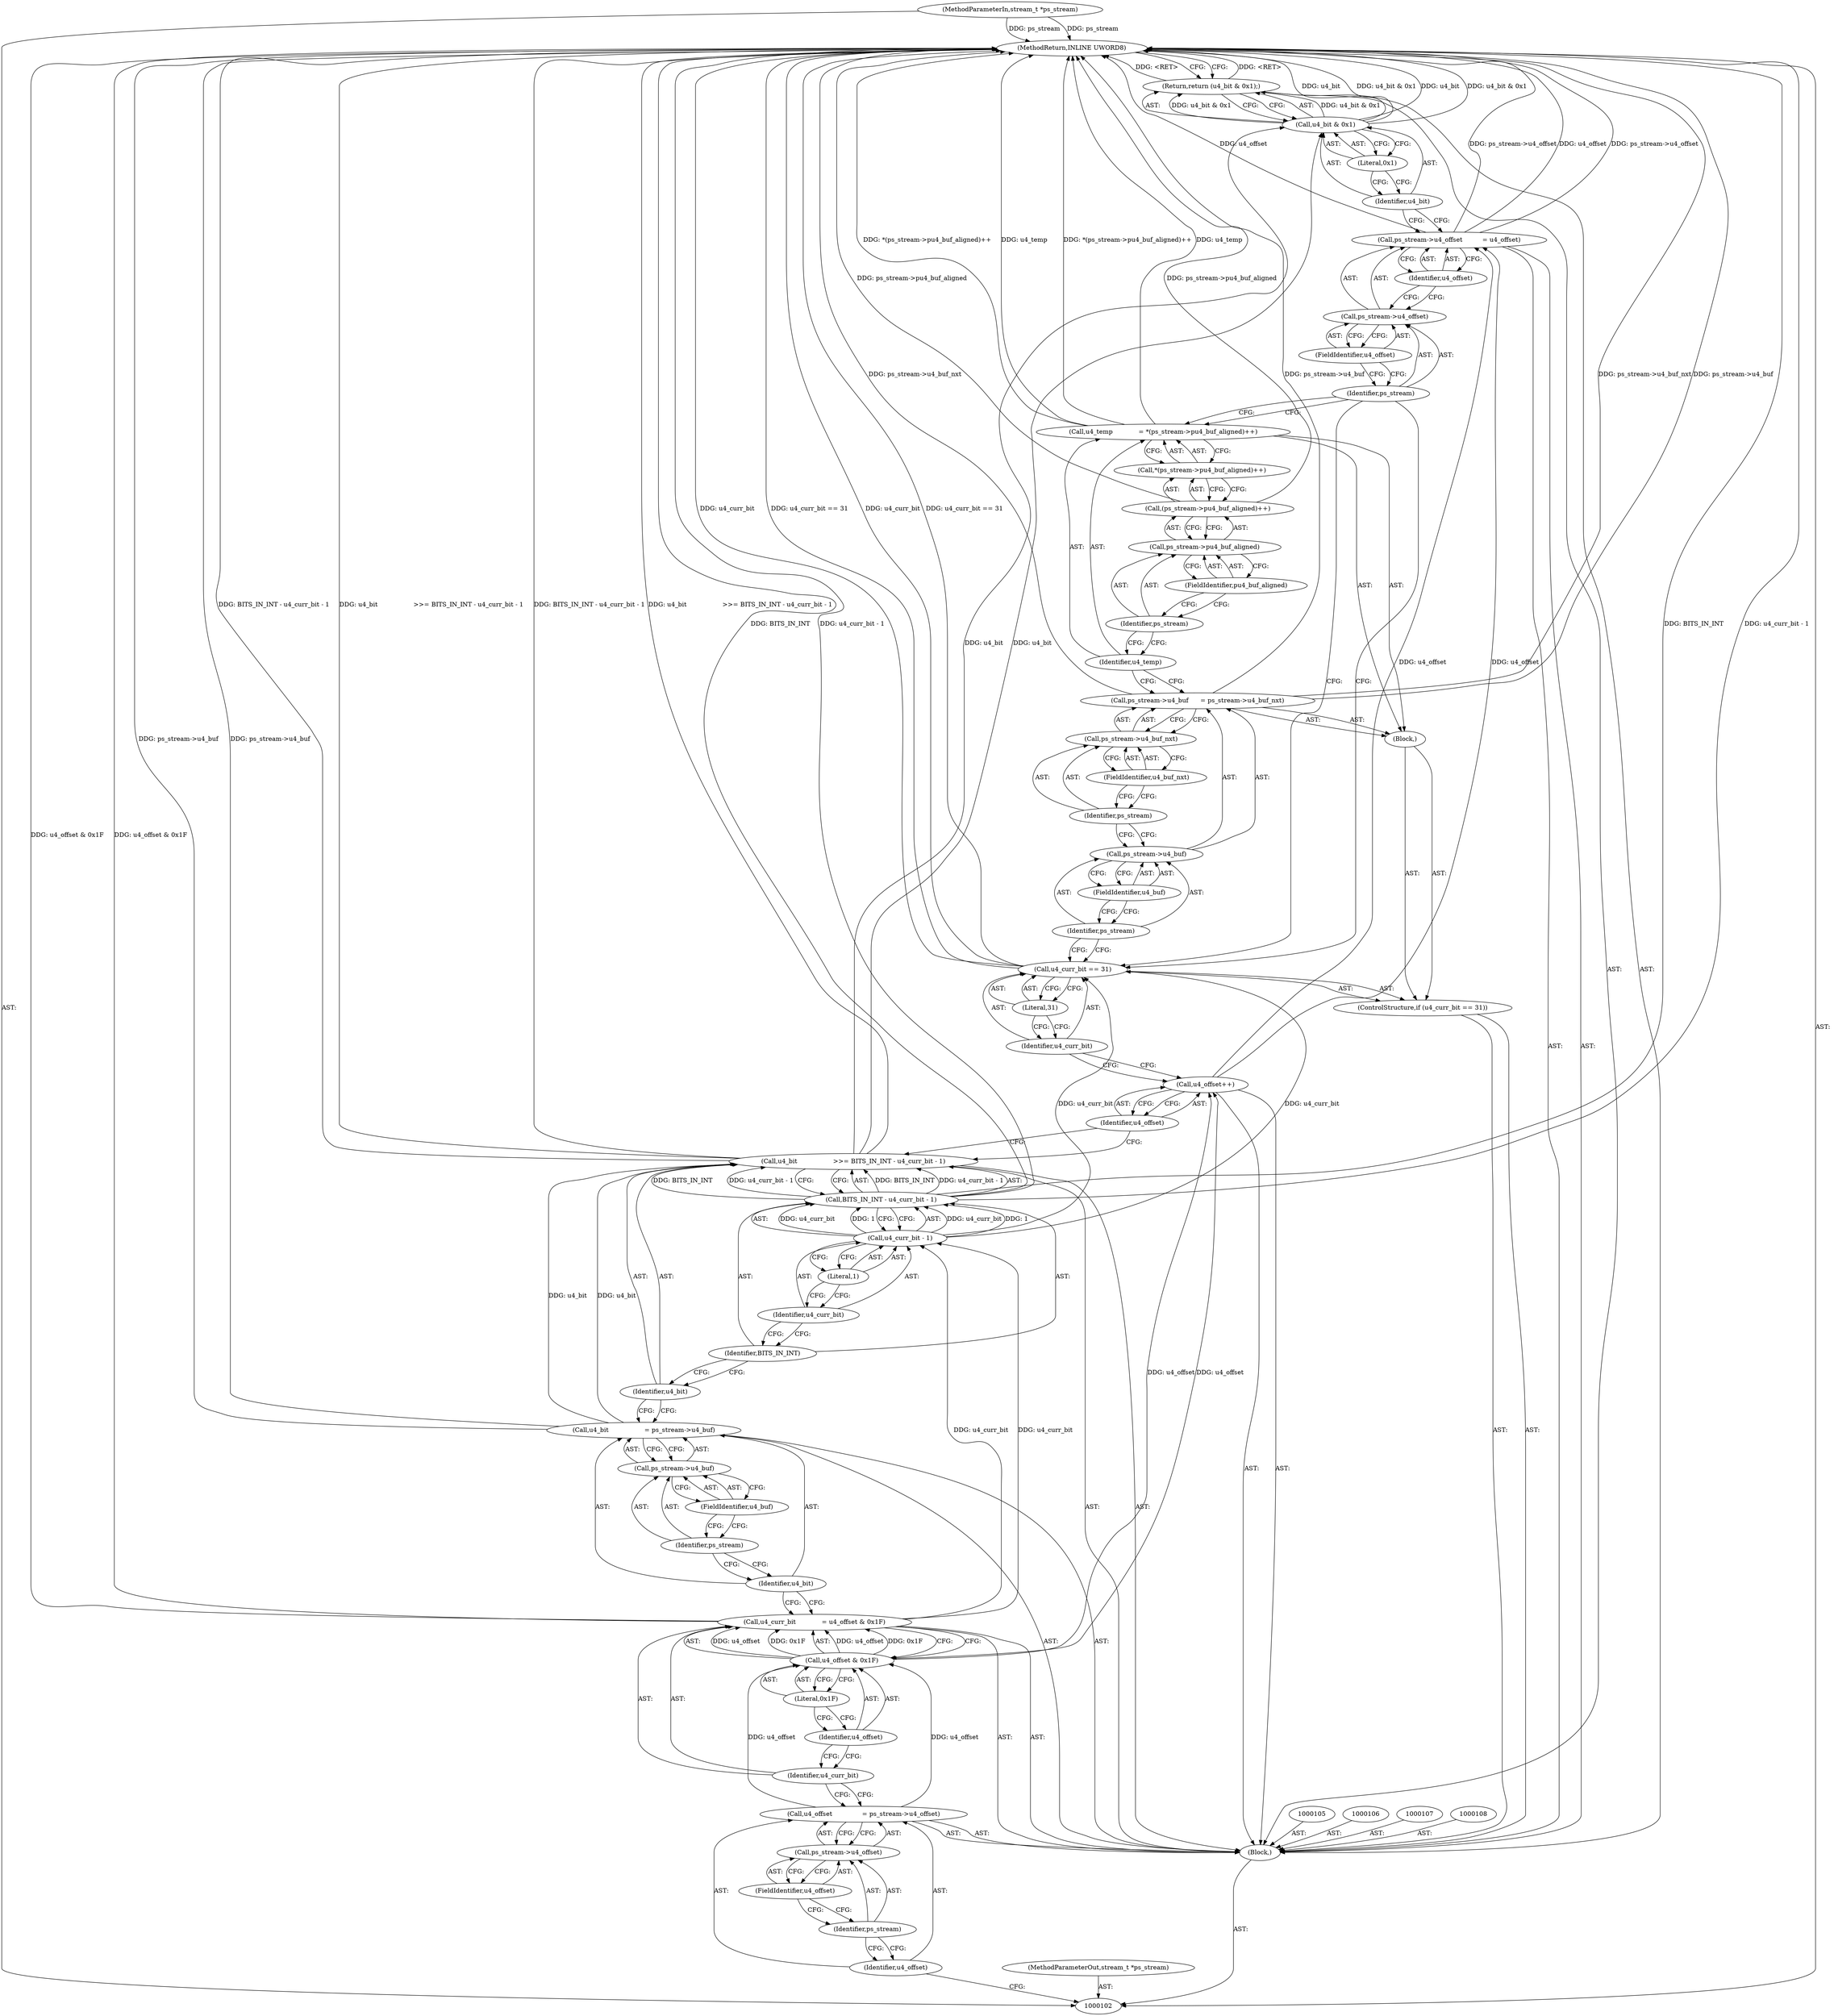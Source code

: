 digraph "1_Android_ffab15eb80630dc799eb410855c93525b75233c3_0" {
"1000161" [label="(MethodReturn,INLINE UWORD8)"];
"1000103" [label="(MethodParameterIn,stream_t *ps_stream)"];
"1000208" [label="(MethodParameterOut,stream_t *ps_stream)"];
"1000126" [label="(Call,BITS_IN_INT - u4_curr_bit - 1)"];
"1000127" [label="(Identifier,BITS_IN_INT)"];
"1000124" [label="(Call,u4_bit                  >>= BITS_IN_INT - u4_curr_bit - 1)"];
"1000125" [label="(Identifier,u4_bit)"];
"1000128" [label="(Call,u4_curr_bit - 1)"];
"1000129" [label="(Identifier,u4_curr_bit)"];
"1000130" [label="(Literal,1)"];
"1000131" [label="(Call,u4_offset++)"];
"1000132" [label="(Identifier,u4_offset)"];
"1000136" [label="(Literal,31)"];
"1000133" [label="(ControlStructure,if (u4_curr_bit == 31))"];
"1000134" [label="(Call,u4_curr_bit == 31)"];
"1000135" [label="(Identifier,u4_curr_bit)"];
"1000104" [label="(Block,)"];
"1000137" [label="(Block,)"];
"1000141" [label="(FieldIdentifier,u4_buf)"];
"1000142" [label="(Call,ps_stream->u4_buf_nxt)"];
"1000143" [label="(Identifier,ps_stream)"];
"1000144" [label="(FieldIdentifier,u4_buf_nxt)"];
"1000138" [label="(Call,ps_stream->u4_buf      = ps_stream->u4_buf_nxt)"];
"1000139" [label="(Call,ps_stream->u4_buf)"];
"1000140" [label="(Identifier,ps_stream)"];
"1000147" [label="(Call,*(ps_stream->pu4_buf_aligned)++)"];
"1000148" [label="(Call,(ps_stream->pu4_buf_aligned)++)"];
"1000149" [label="(Call,ps_stream->pu4_buf_aligned)"];
"1000150" [label="(Identifier,ps_stream)"];
"1000151" [label="(FieldIdentifier,pu4_buf_aligned)"];
"1000145" [label="(Call,u4_temp             = *(ps_stream->pu4_buf_aligned)++)"];
"1000146" [label="(Identifier,u4_temp)"];
"1000155" [label="(FieldIdentifier,u4_offset)"];
"1000156" [label="(Identifier,u4_offset)"];
"1000152" [label="(Call,ps_stream->u4_offset          = u4_offset)"];
"1000153" [label="(Call,ps_stream->u4_offset)"];
"1000154" [label="(Identifier,ps_stream)"];
"1000157" [label="(Return,return (u4_bit & 0x1);)"];
"1000160" [label="(Literal,0x1)"];
"1000158" [label="(Call,u4_bit & 0x1)"];
"1000159" [label="(Identifier,u4_bit)"];
"1000111" [label="(Call,ps_stream->u4_offset)"];
"1000112" [label="(Identifier,ps_stream)"];
"1000109" [label="(Call,u4_offset               = ps_stream->u4_offset)"];
"1000110" [label="(Identifier,u4_offset)"];
"1000113" [label="(FieldIdentifier,u4_offset)"];
"1000116" [label="(Call,u4_offset & 0x1F)"];
"1000117" [label="(Identifier,u4_offset)"];
"1000114" [label="(Call,u4_curr_bit             = u4_offset & 0x1F)"];
"1000115" [label="(Identifier,u4_curr_bit)"];
"1000118" [label="(Literal,0x1F)"];
"1000121" [label="(Call,ps_stream->u4_buf)"];
"1000122" [label="(Identifier,ps_stream)"];
"1000119" [label="(Call,u4_bit                  = ps_stream->u4_buf)"];
"1000120" [label="(Identifier,u4_bit)"];
"1000123" [label="(FieldIdentifier,u4_buf)"];
"1000161" -> "1000102"  [label="AST: "];
"1000161" -> "1000157"  [label="CFG: "];
"1000158" -> "1000161"  [label="DDG: u4_bit"];
"1000158" -> "1000161"  [label="DDG: u4_bit & 0x1"];
"1000124" -> "1000161"  [label="DDG: BITS_IN_INT - u4_curr_bit - 1"];
"1000124" -> "1000161"  [label="DDG: u4_bit                  >>= BITS_IN_INT - u4_curr_bit - 1"];
"1000138" -> "1000161"  [label="DDG: ps_stream->u4_buf_nxt"];
"1000138" -> "1000161"  [label="DDG: ps_stream->u4_buf"];
"1000119" -> "1000161"  [label="DDG: ps_stream->u4_buf"];
"1000134" -> "1000161"  [label="DDG: u4_curr_bit"];
"1000134" -> "1000161"  [label="DDG: u4_curr_bit == 31"];
"1000145" -> "1000161"  [label="DDG: u4_temp"];
"1000145" -> "1000161"  [label="DDG: *(ps_stream->pu4_buf_aligned)++"];
"1000103" -> "1000161"  [label="DDG: ps_stream"];
"1000148" -> "1000161"  [label="DDG: ps_stream->pu4_buf_aligned"];
"1000126" -> "1000161"  [label="DDG: BITS_IN_INT"];
"1000126" -> "1000161"  [label="DDG: u4_curr_bit - 1"];
"1000152" -> "1000161"  [label="DDG: ps_stream->u4_offset"];
"1000152" -> "1000161"  [label="DDG: u4_offset"];
"1000114" -> "1000161"  [label="DDG: u4_offset & 0x1F"];
"1000157" -> "1000161"  [label="DDG: <RET>"];
"1000103" -> "1000102"  [label="AST: "];
"1000103" -> "1000161"  [label="DDG: ps_stream"];
"1000208" -> "1000102"  [label="AST: "];
"1000126" -> "1000124"  [label="AST: "];
"1000126" -> "1000128"  [label="CFG: "];
"1000127" -> "1000126"  [label="AST: "];
"1000128" -> "1000126"  [label="AST: "];
"1000124" -> "1000126"  [label="CFG: "];
"1000126" -> "1000161"  [label="DDG: BITS_IN_INT"];
"1000126" -> "1000161"  [label="DDG: u4_curr_bit - 1"];
"1000126" -> "1000124"  [label="DDG: BITS_IN_INT"];
"1000126" -> "1000124"  [label="DDG: u4_curr_bit - 1"];
"1000128" -> "1000126"  [label="DDG: u4_curr_bit"];
"1000128" -> "1000126"  [label="DDG: 1"];
"1000127" -> "1000126"  [label="AST: "];
"1000127" -> "1000125"  [label="CFG: "];
"1000129" -> "1000127"  [label="CFG: "];
"1000124" -> "1000104"  [label="AST: "];
"1000124" -> "1000126"  [label="CFG: "];
"1000125" -> "1000124"  [label="AST: "];
"1000126" -> "1000124"  [label="AST: "];
"1000132" -> "1000124"  [label="CFG: "];
"1000124" -> "1000161"  [label="DDG: BITS_IN_INT - u4_curr_bit - 1"];
"1000124" -> "1000161"  [label="DDG: u4_bit                  >>= BITS_IN_INT - u4_curr_bit - 1"];
"1000119" -> "1000124"  [label="DDG: u4_bit"];
"1000126" -> "1000124"  [label="DDG: BITS_IN_INT"];
"1000126" -> "1000124"  [label="DDG: u4_curr_bit - 1"];
"1000124" -> "1000158"  [label="DDG: u4_bit"];
"1000125" -> "1000124"  [label="AST: "];
"1000125" -> "1000119"  [label="CFG: "];
"1000127" -> "1000125"  [label="CFG: "];
"1000128" -> "1000126"  [label="AST: "];
"1000128" -> "1000130"  [label="CFG: "];
"1000129" -> "1000128"  [label="AST: "];
"1000130" -> "1000128"  [label="AST: "];
"1000126" -> "1000128"  [label="CFG: "];
"1000128" -> "1000126"  [label="DDG: u4_curr_bit"];
"1000128" -> "1000126"  [label="DDG: 1"];
"1000114" -> "1000128"  [label="DDG: u4_curr_bit"];
"1000128" -> "1000134"  [label="DDG: u4_curr_bit"];
"1000129" -> "1000128"  [label="AST: "];
"1000129" -> "1000127"  [label="CFG: "];
"1000130" -> "1000129"  [label="CFG: "];
"1000130" -> "1000128"  [label="AST: "];
"1000130" -> "1000129"  [label="CFG: "];
"1000128" -> "1000130"  [label="CFG: "];
"1000131" -> "1000104"  [label="AST: "];
"1000131" -> "1000132"  [label="CFG: "];
"1000132" -> "1000131"  [label="AST: "];
"1000135" -> "1000131"  [label="CFG: "];
"1000116" -> "1000131"  [label="DDG: u4_offset"];
"1000131" -> "1000152"  [label="DDG: u4_offset"];
"1000132" -> "1000131"  [label="AST: "];
"1000132" -> "1000124"  [label="CFG: "];
"1000131" -> "1000132"  [label="CFG: "];
"1000136" -> "1000134"  [label="AST: "];
"1000136" -> "1000135"  [label="CFG: "];
"1000134" -> "1000136"  [label="CFG: "];
"1000133" -> "1000104"  [label="AST: "];
"1000134" -> "1000133"  [label="AST: "];
"1000137" -> "1000133"  [label="AST: "];
"1000134" -> "1000133"  [label="AST: "];
"1000134" -> "1000136"  [label="CFG: "];
"1000135" -> "1000134"  [label="AST: "];
"1000136" -> "1000134"  [label="AST: "];
"1000140" -> "1000134"  [label="CFG: "];
"1000154" -> "1000134"  [label="CFG: "];
"1000134" -> "1000161"  [label="DDG: u4_curr_bit"];
"1000134" -> "1000161"  [label="DDG: u4_curr_bit == 31"];
"1000128" -> "1000134"  [label="DDG: u4_curr_bit"];
"1000135" -> "1000134"  [label="AST: "];
"1000135" -> "1000131"  [label="CFG: "];
"1000136" -> "1000135"  [label="CFG: "];
"1000104" -> "1000102"  [label="AST: "];
"1000105" -> "1000104"  [label="AST: "];
"1000106" -> "1000104"  [label="AST: "];
"1000107" -> "1000104"  [label="AST: "];
"1000108" -> "1000104"  [label="AST: "];
"1000109" -> "1000104"  [label="AST: "];
"1000114" -> "1000104"  [label="AST: "];
"1000119" -> "1000104"  [label="AST: "];
"1000124" -> "1000104"  [label="AST: "];
"1000131" -> "1000104"  [label="AST: "];
"1000133" -> "1000104"  [label="AST: "];
"1000152" -> "1000104"  [label="AST: "];
"1000157" -> "1000104"  [label="AST: "];
"1000137" -> "1000133"  [label="AST: "];
"1000138" -> "1000137"  [label="AST: "];
"1000145" -> "1000137"  [label="AST: "];
"1000141" -> "1000139"  [label="AST: "];
"1000141" -> "1000140"  [label="CFG: "];
"1000139" -> "1000141"  [label="CFG: "];
"1000142" -> "1000138"  [label="AST: "];
"1000142" -> "1000144"  [label="CFG: "];
"1000143" -> "1000142"  [label="AST: "];
"1000144" -> "1000142"  [label="AST: "];
"1000138" -> "1000142"  [label="CFG: "];
"1000143" -> "1000142"  [label="AST: "];
"1000143" -> "1000139"  [label="CFG: "];
"1000144" -> "1000143"  [label="CFG: "];
"1000144" -> "1000142"  [label="AST: "];
"1000144" -> "1000143"  [label="CFG: "];
"1000142" -> "1000144"  [label="CFG: "];
"1000138" -> "1000137"  [label="AST: "];
"1000138" -> "1000142"  [label="CFG: "];
"1000139" -> "1000138"  [label="AST: "];
"1000142" -> "1000138"  [label="AST: "];
"1000146" -> "1000138"  [label="CFG: "];
"1000138" -> "1000161"  [label="DDG: ps_stream->u4_buf_nxt"];
"1000138" -> "1000161"  [label="DDG: ps_stream->u4_buf"];
"1000139" -> "1000138"  [label="AST: "];
"1000139" -> "1000141"  [label="CFG: "];
"1000140" -> "1000139"  [label="AST: "];
"1000141" -> "1000139"  [label="AST: "];
"1000143" -> "1000139"  [label="CFG: "];
"1000140" -> "1000139"  [label="AST: "];
"1000140" -> "1000134"  [label="CFG: "];
"1000141" -> "1000140"  [label="CFG: "];
"1000147" -> "1000145"  [label="AST: "];
"1000147" -> "1000148"  [label="CFG: "];
"1000148" -> "1000147"  [label="AST: "];
"1000145" -> "1000147"  [label="CFG: "];
"1000148" -> "1000147"  [label="AST: "];
"1000148" -> "1000149"  [label="CFG: "];
"1000149" -> "1000148"  [label="AST: "];
"1000147" -> "1000148"  [label="CFG: "];
"1000148" -> "1000161"  [label="DDG: ps_stream->pu4_buf_aligned"];
"1000149" -> "1000148"  [label="AST: "];
"1000149" -> "1000151"  [label="CFG: "];
"1000150" -> "1000149"  [label="AST: "];
"1000151" -> "1000149"  [label="AST: "];
"1000148" -> "1000149"  [label="CFG: "];
"1000150" -> "1000149"  [label="AST: "];
"1000150" -> "1000146"  [label="CFG: "];
"1000151" -> "1000150"  [label="CFG: "];
"1000151" -> "1000149"  [label="AST: "];
"1000151" -> "1000150"  [label="CFG: "];
"1000149" -> "1000151"  [label="CFG: "];
"1000145" -> "1000137"  [label="AST: "];
"1000145" -> "1000147"  [label="CFG: "];
"1000146" -> "1000145"  [label="AST: "];
"1000147" -> "1000145"  [label="AST: "];
"1000154" -> "1000145"  [label="CFG: "];
"1000145" -> "1000161"  [label="DDG: u4_temp"];
"1000145" -> "1000161"  [label="DDG: *(ps_stream->pu4_buf_aligned)++"];
"1000146" -> "1000145"  [label="AST: "];
"1000146" -> "1000138"  [label="CFG: "];
"1000150" -> "1000146"  [label="CFG: "];
"1000155" -> "1000153"  [label="AST: "];
"1000155" -> "1000154"  [label="CFG: "];
"1000153" -> "1000155"  [label="CFG: "];
"1000156" -> "1000152"  [label="AST: "];
"1000156" -> "1000153"  [label="CFG: "];
"1000152" -> "1000156"  [label="CFG: "];
"1000152" -> "1000104"  [label="AST: "];
"1000152" -> "1000156"  [label="CFG: "];
"1000153" -> "1000152"  [label="AST: "];
"1000156" -> "1000152"  [label="AST: "];
"1000159" -> "1000152"  [label="CFG: "];
"1000152" -> "1000161"  [label="DDG: ps_stream->u4_offset"];
"1000152" -> "1000161"  [label="DDG: u4_offset"];
"1000131" -> "1000152"  [label="DDG: u4_offset"];
"1000153" -> "1000152"  [label="AST: "];
"1000153" -> "1000155"  [label="CFG: "];
"1000154" -> "1000153"  [label="AST: "];
"1000155" -> "1000153"  [label="AST: "];
"1000156" -> "1000153"  [label="CFG: "];
"1000154" -> "1000153"  [label="AST: "];
"1000154" -> "1000145"  [label="CFG: "];
"1000154" -> "1000134"  [label="CFG: "];
"1000155" -> "1000154"  [label="CFG: "];
"1000157" -> "1000104"  [label="AST: "];
"1000157" -> "1000158"  [label="CFG: "];
"1000158" -> "1000157"  [label="AST: "];
"1000161" -> "1000157"  [label="CFG: "];
"1000157" -> "1000161"  [label="DDG: <RET>"];
"1000158" -> "1000157"  [label="DDG: u4_bit & 0x1"];
"1000160" -> "1000158"  [label="AST: "];
"1000160" -> "1000159"  [label="CFG: "];
"1000158" -> "1000160"  [label="CFG: "];
"1000158" -> "1000157"  [label="AST: "];
"1000158" -> "1000160"  [label="CFG: "];
"1000159" -> "1000158"  [label="AST: "];
"1000160" -> "1000158"  [label="AST: "];
"1000157" -> "1000158"  [label="CFG: "];
"1000158" -> "1000161"  [label="DDG: u4_bit"];
"1000158" -> "1000161"  [label="DDG: u4_bit & 0x1"];
"1000158" -> "1000157"  [label="DDG: u4_bit & 0x1"];
"1000124" -> "1000158"  [label="DDG: u4_bit"];
"1000159" -> "1000158"  [label="AST: "];
"1000159" -> "1000152"  [label="CFG: "];
"1000160" -> "1000159"  [label="CFG: "];
"1000111" -> "1000109"  [label="AST: "];
"1000111" -> "1000113"  [label="CFG: "];
"1000112" -> "1000111"  [label="AST: "];
"1000113" -> "1000111"  [label="AST: "];
"1000109" -> "1000111"  [label="CFG: "];
"1000112" -> "1000111"  [label="AST: "];
"1000112" -> "1000110"  [label="CFG: "];
"1000113" -> "1000112"  [label="CFG: "];
"1000109" -> "1000104"  [label="AST: "];
"1000109" -> "1000111"  [label="CFG: "];
"1000110" -> "1000109"  [label="AST: "];
"1000111" -> "1000109"  [label="AST: "];
"1000115" -> "1000109"  [label="CFG: "];
"1000109" -> "1000116"  [label="DDG: u4_offset"];
"1000110" -> "1000109"  [label="AST: "];
"1000110" -> "1000102"  [label="CFG: "];
"1000112" -> "1000110"  [label="CFG: "];
"1000113" -> "1000111"  [label="AST: "];
"1000113" -> "1000112"  [label="CFG: "];
"1000111" -> "1000113"  [label="CFG: "];
"1000116" -> "1000114"  [label="AST: "];
"1000116" -> "1000118"  [label="CFG: "];
"1000117" -> "1000116"  [label="AST: "];
"1000118" -> "1000116"  [label="AST: "];
"1000114" -> "1000116"  [label="CFG: "];
"1000116" -> "1000114"  [label="DDG: u4_offset"];
"1000116" -> "1000114"  [label="DDG: 0x1F"];
"1000109" -> "1000116"  [label="DDG: u4_offset"];
"1000116" -> "1000131"  [label="DDG: u4_offset"];
"1000117" -> "1000116"  [label="AST: "];
"1000117" -> "1000115"  [label="CFG: "];
"1000118" -> "1000117"  [label="CFG: "];
"1000114" -> "1000104"  [label="AST: "];
"1000114" -> "1000116"  [label="CFG: "];
"1000115" -> "1000114"  [label="AST: "];
"1000116" -> "1000114"  [label="AST: "];
"1000120" -> "1000114"  [label="CFG: "];
"1000114" -> "1000161"  [label="DDG: u4_offset & 0x1F"];
"1000116" -> "1000114"  [label="DDG: u4_offset"];
"1000116" -> "1000114"  [label="DDG: 0x1F"];
"1000114" -> "1000128"  [label="DDG: u4_curr_bit"];
"1000115" -> "1000114"  [label="AST: "];
"1000115" -> "1000109"  [label="CFG: "];
"1000117" -> "1000115"  [label="CFG: "];
"1000118" -> "1000116"  [label="AST: "];
"1000118" -> "1000117"  [label="CFG: "];
"1000116" -> "1000118"  [label="CFG: "];
"1000121" -> "1000119"  [label="AST: "];
"1000121" -> "1000123"  [label="CFG: "];
"1000122" -> "1000121"  [label="AST: "];
"1000123" -> "1000121"  [label="AST: "];
"1000119" -> "1000121"  [label="CFG: "];
"1000122" -> "1000121"  [label="AST: "];
"1000122" -> "1000120"  [label="CFG: "];
"1000123" -> "1000122"  [label="CFG: "];
"1000119" -> "1000104"  [label="AST: "];
"1000119" -> "1000121"  [label="CFG: "];
"1000120" -> "1000119"  [label="AST: "];
"1000121" -> "1000119"  [label="AST: "];
"1000125" -> "1000119"  [label="CFG: "];
"1000119" -> "1000161"  [label="DDG: ps_stream->u4_buf"];
"1000119" -> "1000124"  [label="DDG: u4_bit"];
"1000120" -> "1000119"  [label="AST: "];
"1000120" -> "1000114"  [label="CFG: "];
"1000122" -> "1000120"  [label="CFG: "];
"1000123" -> "1000121"  [label="AST: "];
"1000123" -> "1000122"  [label="CFG: "];
"1000121" -> "1000123"  [label="CFG: "];
}

